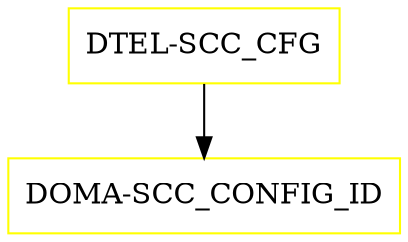 digraph G {
  "DTEL-SCC_CFG" [shape=box,color=yellow];
  "DOMA-SCC_CONFIG_ID" [shape=box,color=yellow,URL="./DOMA_SCC_CONFIG_ID.html"];
  "DTEL-SCC_CFG" -> "DOMA-SCC_CONFIG_ID";
}
